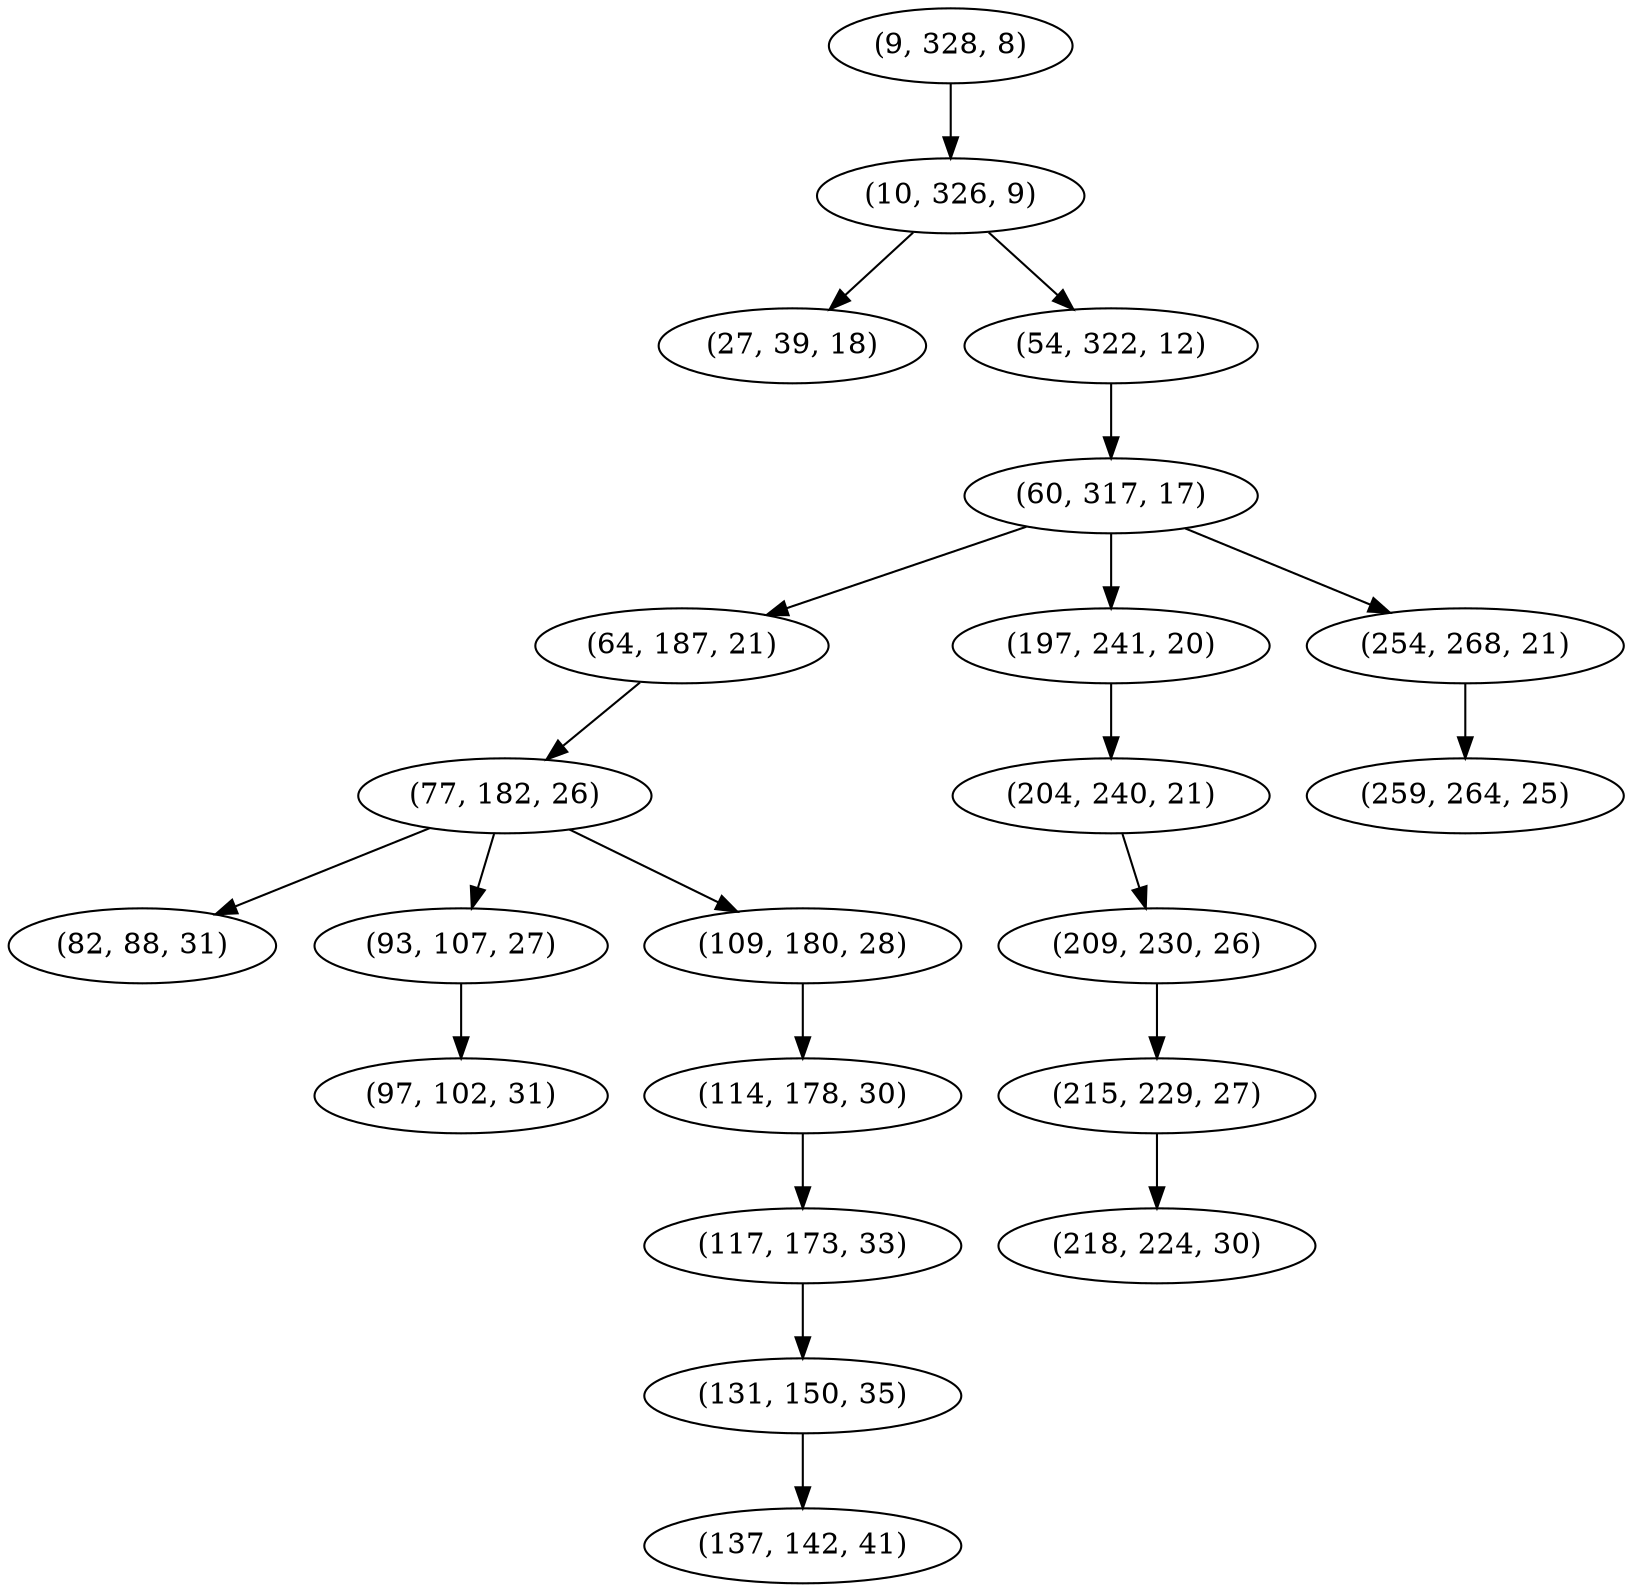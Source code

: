 digraph tree {
    "(9, 328, 8)";
    "(10, 326, 9)";
    "(27, 39, 18)";
    "(54, 322, 12)";
    "(60, 317, 17)";
    "(64, 187, 21)";
    "(77, 182, 26)";
    "(82, 88, 31)";
    "(93, 107, 27)";
    "(97, 102, 31)";
    "(109, 180, 28)";
    "(114, 178, 30)";
    "(117, 173, 33)";
    "(131, 150, 35)";
    "(137, 142, 41)";
    "(197, 241, 20)";
    "(204, 240, 21)";
    "(209, 230, 26)";
    "(215, 229, 27)";
    "(218, 224, 30)";
    "(254, 268, 21)";
    "(259, 264, 25)";
    "(9, 328, 8)" -> "(10, 326, 9)";
    "(10, 326, 9)" -> "(27, 39, 18)";
    "(10, 326, 9)" -> "(54, 322, 12)";
    "(54, 322, 12)" -> "(60, 317, 17)";
    "(60, 317, 17)" -> "(64, 187, 21)";
    "(60, 317, 17)" -> "(197, 241, 20)";
    "(60, 317, 17)" -> "(254, 268, 21)";
    "(64, 187, 21)" -> "(77, 182, 26)";
    "(77, 182, 26)" -> "(82, 88, 31)";
    "(77, 182, 26)" -> "(93, 107, 27)";
    "(77, 182, 26)" -> "(109, 180, 28)";
    "(93, 107, 27)" -> "(97, 102, 31)";
    "(109, 180, 28)" -> "(114, 178, 30)";
    "(114, 178, 30)" -> "(117, 173, 33)";
    "(117, 173, 33)" -> "(131, 150, 35)";
    "(131, 150, 35)" -> "(137, 142, 41)";
    "(197, 241, 20)" -> "(204, 240, 21)";
    "(204, 240, 21)" -> "(209, 230, 26)";
    "(209, 230, 26)" -> "(215, 229, 27)";
    "(215, 229, 27)" -> "(218, 224, 30)";
    "(254, 268, 21)" -> "(259, 264, 25)";
}
